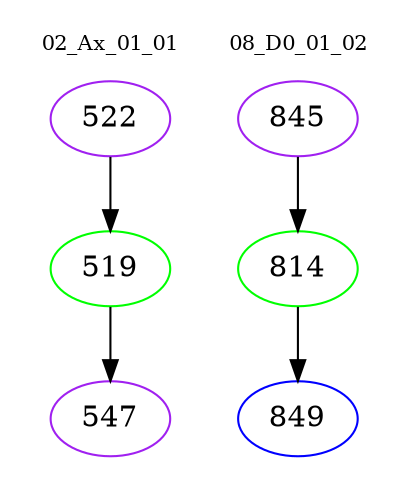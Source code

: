 digraph{
subgraph cluster_0 {
color = white
label = "02_Ax_01_01";
fontsize=10;
T0_522 [label="522", color="purple"]
T0_522 -> T0_519 [color="black"]
T0_519 [label="519", color="green"]
T0_519 -> T0_547 [color="black"]
T0_547 [label="547", color="purple"]
}
subgraph cluster_1 {
color = white
label = "08_D0_01_02";
fontsize=10;
T1_845 [label="845", color="purple"]
T1_845 -> T1_814 [color="black"]
T1_814 [label="814", color="green"]
T1_814 -> T1_849 [color="black"]
T1_849 [label="849", color="blue"]
}
}
